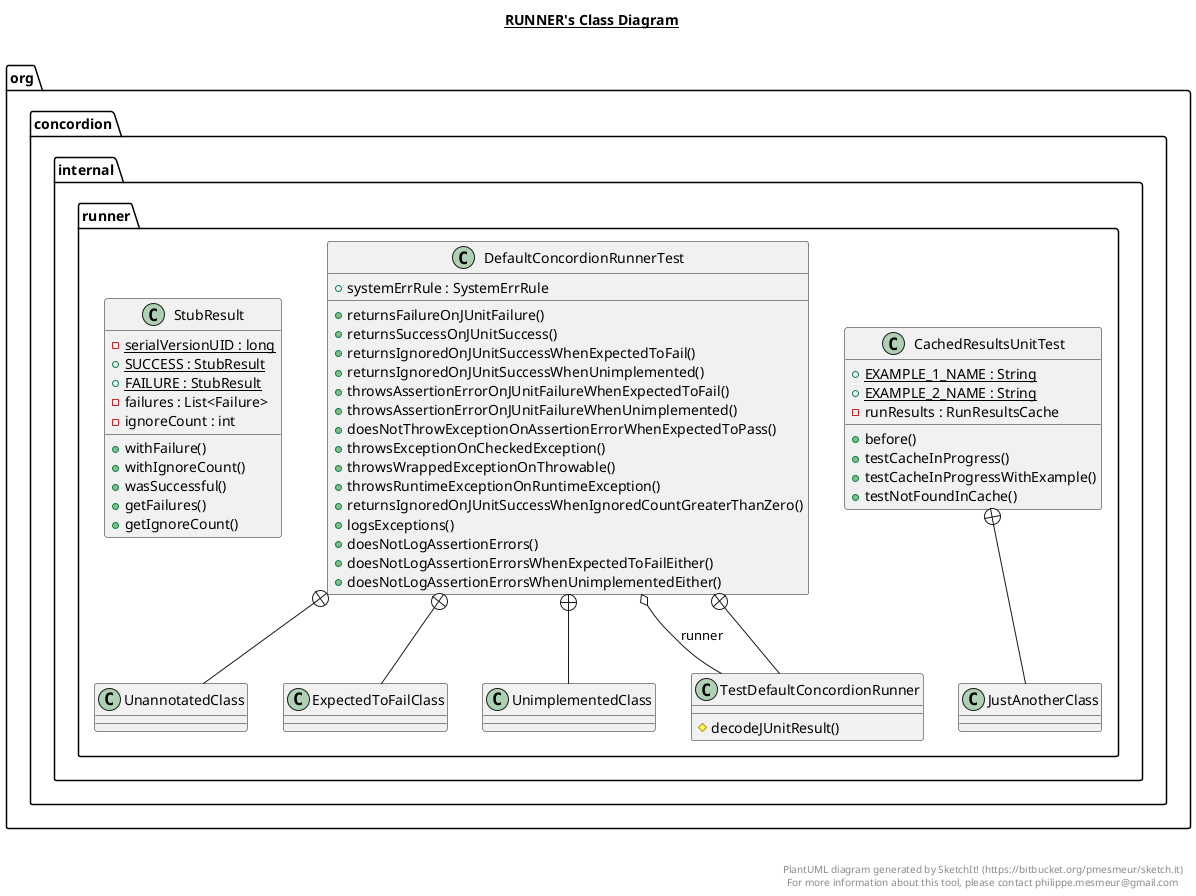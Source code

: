 @startuml

title __RUNNER's Class Diagram__\n

  package org.concordion {
    package org.concordion.internal {
      package org.concordion.internal.runner {
        class CachedResultsUnitTest {
            {static} + EXAMPLE_1_NAME : String
            {static} + EXAMPLE_2_NAME : String
            - runResults : RunResultsCache
            + before()
            + testCacheInProgress()
            + testCacheInProgressWithExample()
            + testNotFoundInCache()
        }
      }
    }
  }
  

  package org.concordion {
    package org.concordion.internal {
      package org.concordion.internal.runner {
        class JustAnotherClass {
        }
      }
    }
  }
  

  package org.concordion {
    package org.concordion.internal {
      package org.concordion.internal.runner {
        class DefaultConcordionRunnerTest {
            + systemErrRule : SystemErrRule
            + returnsFailureOnJUnitFailure()
            + returnsSuccessOnJUnitSuccess()
            + returnsIgnoredOnJUnitSuccessWhenExpectedToFail()
            + returnsIgnoredOnJUnitSuccessWhenUnimplemented()
            + throwsAssertionErrorOnJUnitFailureWhenExpectedToFail()
            + throwsAssertionErrorOnJUnitFailureWhenUnimplemented()
            + doesNotThrowExceptionOnAssertionErrorWhenExpectedToPass()
            + throwsExceptionOnCheckedException()
            + throwsWrappedExceptionOnThrowable()
            + throwsRuntimeExceptionOnRuntimeException()
            + returnsIgnoredOnJUnitSuccessWhenIgnoredCountGreaterThanZero()
            + logsExceptions()
            + doesNotLogAssertionErrors()
            + doesNotLogAssertionErrorsWhenExpectedToFailEither()
            + doesNotLogAssertionErrorsWhenUnimplementedEither()
        }
      }
    }
  }
  

  package org.concordion {
    package org.concordion.internal {
      package org.concordion.internal.runner {
        class UnannotatedClass {
        }
      }
    }
  }
  

  package org.concordion {
    package org.concordion.internal {
      package org.concordion.internal.runner {
        class ExpectedToFailClass {
        }
      }
    }
  }
  

  package org.concordion {
    package org.concordion.internal {
      package org.concordion.internal.runner {
        class UnimplementedClass {
        }
      }
    }
  }
  

  package org.concordion {
    package org.concordion.internal {
      package org.concordion.internal.runner {
        class TestDefaultConcordionRunner {
            # decodeJUnitResult()
        }
      }
    }
  }
  

  package org.concordion {
    package org.concordion.internal {
      package org.concordion.internal.runner {
        class StubResult {
            {static} - serialVersionUID : long
            {static} + SUCCESS : StubResult
            {static} + FAILURE : StubResult
            - failures : List<Failure>
            - ignoreCount : int
            + withFailure()
            + withIgnoreCount()
            + wasSuccessful()
            + getFailures()
            + getIgnoreCount()
        }
      }
    }
  }
  

  CachedResultsUnitTest +-down- JustAnotherClass
  DefaultConcordionRunnerTest o-- TestDefaultConcordionRunner : runner
  DefaultConcordionRunnerTest +-down- UnannotatedClass
  DefaultConcordionRunnerTest +-down- ExpectedToFailClass
  DefaultConcordionRunnerTest +-down- UnimplementedClass
  DefaultConcordionRunnerTest +-down- TestDefaultConcordionRunner


right footer


PlantUML diagram generated by SketchIt! (https://bitbucket.org/pmesmeur/sketch.it)
For more information about this tool, please contact philippe.mesmeur@gmail.com
endfooter

@enduml
